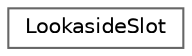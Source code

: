 digraph "Gráfico de Hierarquia de Classes"
{
 // LATEX_PDF_SIZE
  bgcolor="transparent";
  edge [fontname=Helvetica,fontsize=10,labelfontname=Helvetica,labelfontsize=10];
  node [fontname=Helvetica,fontsize=10,shape=box,height=0.2,width=0.4];
  rankdir="LR";
  Node0 [id="Node000000",label="LookasideSlot",height=0.2,width=0.4,color="grey40", fillcolor="white", style="filled",URL="$structLookasideSlot.html",tooltip=" "];
}
